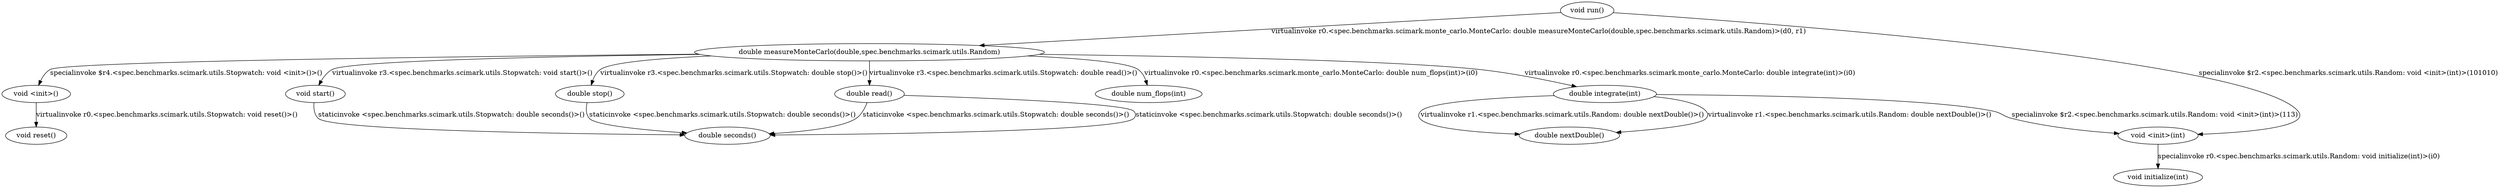 digraph g {
3[label="void initialize(int)"]
6[label="double stop()"]
9[label="void <init>()"]
4[label="double read()"]
7[label="double integrate(int)"]
12[label="double nextDouble()"]
11[label="double seconds()"]
8[label="void start()"]
10[label="void reset()"]
1[label="double measureMonteCarlo(double,spec.benchmarks.scimark.utils.Random)"]
2[label="void <init>(int)"]
5[label="double num_flops(int)"]
0[label="void run()"]
0->1[label="virtualinvoke r0.<spec.benchmarks.scimark.monte_carlo.MonteCarlo: double measureMonteCarlo(double,spec.benchmarks.scimark.utils.Random)>(d0, r1)"]
0->2[label="specialinvoke $r2.<spec.benchmarks.scimark.utils.Random: void <init>(int)>(101010)"]
2->3[label="specialinvoke r0.<spec.benchmarks.scimark.utils.Random: void initialize(int)>(i0)"]
1->4[label="virtualinvoke r3.<spec.benchmarks.scimark.utils.Stopwatch: double read()>()"]
1->5[label="virtualinvoke r0.<spec.benchmarks.scimark.monte_carlo.MonteCarlo: double num_flops(int)>(i0)"]
1->6[label="virtualinvoke r3.<spec.benchmarks.scimark.utils.Stopwatch: double stop()>()"]
1->7[label="virtualinvoke r0.<spec.benchmarks.scimark.monte_carlo.MonteCarlo: double integrate(int)>(i0)"]
1->8[label="virtualinvoke r3.<spec.benchmarks.scimark.utils.Stopwatch: void start()>()"]
7->2[label="specialinvoke $r2.<spec.benchmarks.scimark.utils.Random: void <init>(int)>(113)"]
1->9[label="specialinvoke $r4.<spec.benchmarks.scimark.utils.Stopwatch: void <init>()>()"]
8->11[label="staticinvoke <spec.benchmarks.scimark.utils.Stopwatch: double seconds()>()"]
9->10[label="virtualinvoke r0.<spec.benchmarks.scimark.utils.Stopwatch: void reset()>()"]
7->12[label="virtualinvoke r1.<spec.benchmarks.scimark.utils.Random: double nextDouble()>()"]
7->12[label="virtualinvoke r1.<spec.benchmarks.scimark.utils.Random: double nextDouble()>()"]
6->11[label="staticinvoke <spec.benchmarks.scimark.utils.Stopwatch: double seconds()>()"]
4->11[label="staticinvoke <spec.benchmarks.scimark.utils.Stopwatch: double seconds()>()"]
4->11[label="staticinvoke <spec.benchmarks.scimark.utils.Stopwatch: double seconds()>()"]
}